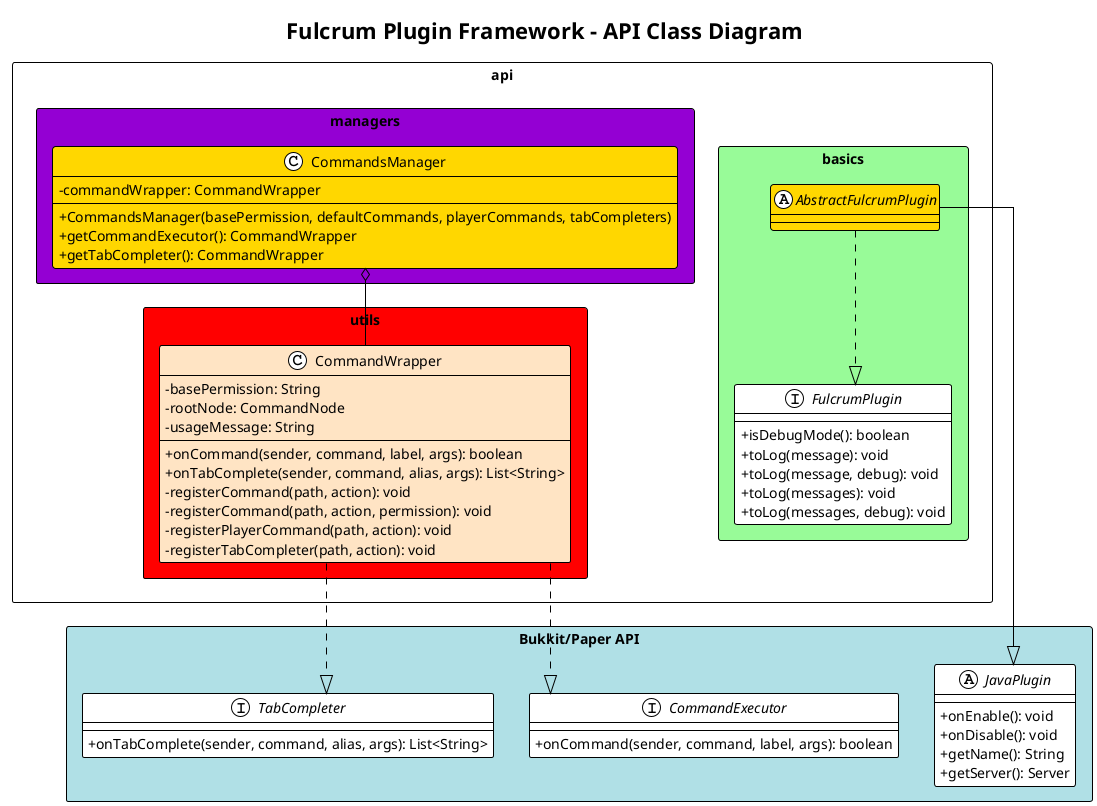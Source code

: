 @startuml Fulcrum API Architecture
!theme plain
skinparam classAttributeIconSize 0
skinparam linetype ortho
skinparam packageStyle rectangle

title Fulcrum Plugin Framework - API Class Diagram

' ===== Bukkit/Paper API Classes =====
package "Bukkit/Paper API" <<Rectangle>> #PowderBlue{
    abstract class JavaPlugin {
        +onEnable(): void
        +onDisable(): void
        +getName(): String
        +getServer(): Server
    }

    interface CommandExecutor {
        +onCommand(sender, command, label, args): boolean
    }

    interface TabCompleter {
        +onTabComplete(sender, command, alias, args): List<String>
    }
}

' ===== Fulcrum API Package =====
package "api.basics" <<Rectangle>> #PaleGreen{

    ' FulcrumPlugin Interface
    interface FulcrumPlugin {
        +isDebugMode(): boolean
        +toLog(message): void
        +toLog(message, debug): void
        +toLog(messages): void
        +toLog(messages, debug): void
    }

    ' AbstractFulcrumPlugin
    abstract class AbstractFulcrumPlugin #Gold {
    }
}

' ===== Fulcrum Utils Package =====
package "api.utils" <<Rectangle>> #Red {

    ' CommandWrapper Main Class
    class CommandWrapper #Bisque{
        -basePermission: String
        -rootNode: CommandNode
        -usageMessage: String
        +onCommand(sender, command, label, args): boolean
        +onTabComplete(sender, command, alias, args): List<String>
        -registerCommand(path, action): void
        -registerCommand(path, action, permission): void
        -registerPlayerCommand(path, action): void
        -registerTabCompleter(path, action): void
    }
}

' ===== Fulcrum Managers Package =====
package "api.managers" <<Rectangle>> #DarkViolet{

    class CommandsManager #Gold{
        -commandWrapper: CommandWrapper
        +CommandsManager(basePermission, defaultCommands, playerCommands, tabCompleters)
        +getCommandExecutor(): CommandWrapper
        +getTabCompleter(): CommandWrapper
    }
}

' ===== Relationships =====

' Inheritance - moved to top for visual clarity
JavaPlugin <|-- AbstractFulcrumPlugin
AbstractFulcrumPlugin ..|> FulcrumPlugin

' Interface Implementation
CommandWrapper ..|> CommandExecutor
CommandWrapper ..|> TabCompleter

' Aggregation - CommandsManager manages CommandWrapper
CommandsManager o-- CommandWrapper

@enduml
